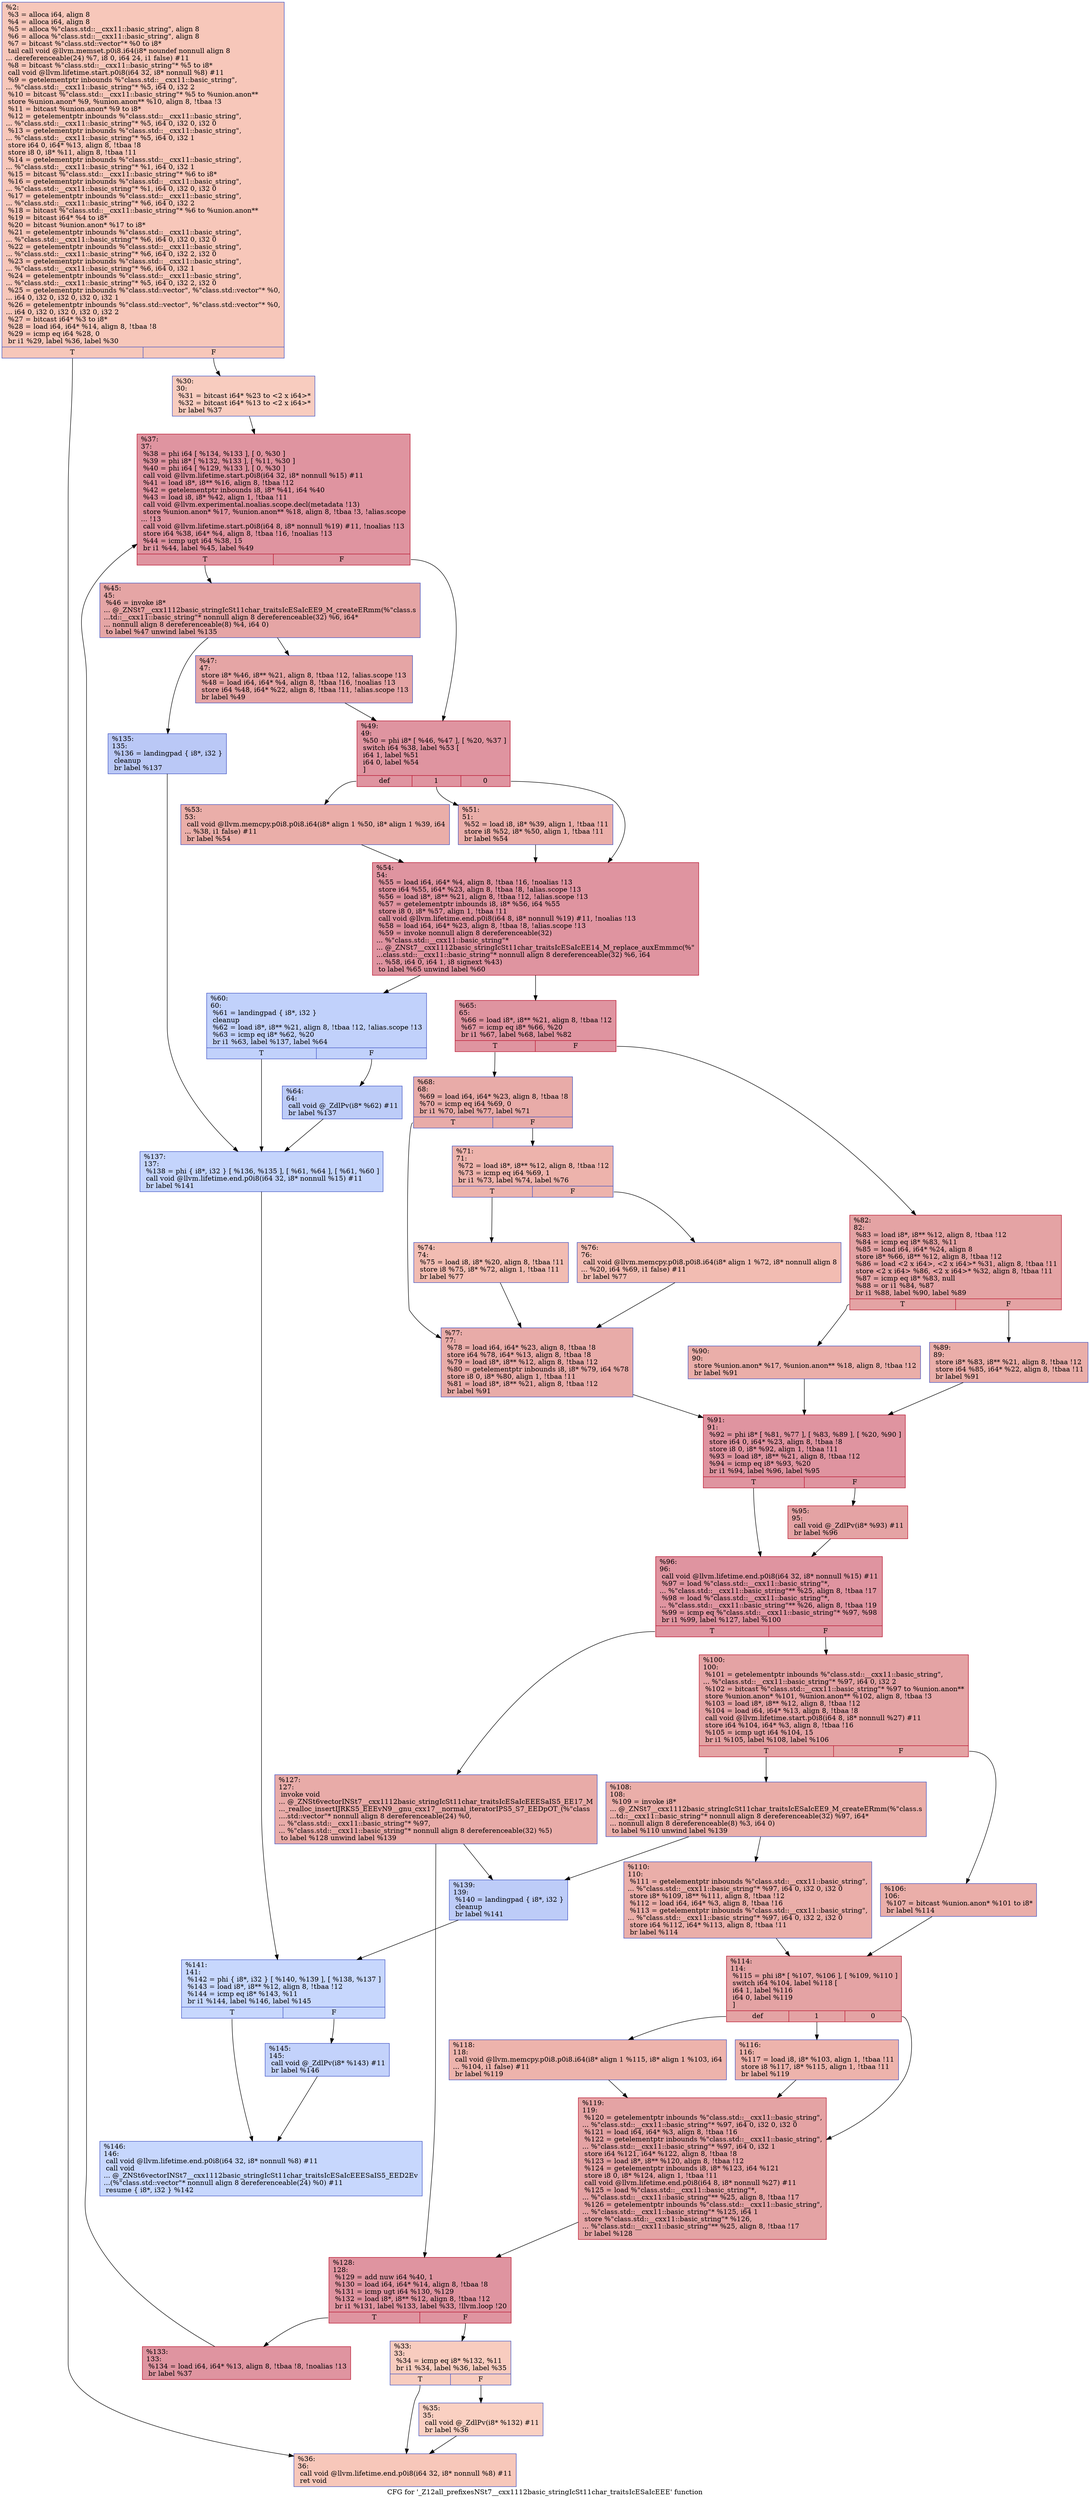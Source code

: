 digraph "CFG for '_Z12all_prefixesNSt7__cxx1112basic_stringIcSt11char_traitsIcESaIcEEE' function" {
	label="CFG for '_Z12all_prefixesNSt7__cxx1112basic_stringIcSt11char_traitsIcESaIcEEE' function";

	Node0x55de3b0e9e20 [shape=record,color="#3d50c3ff", style=filled, fillcolor="#ec7f6370",label="{%2:\l  %3 = alloca i64, align 8\l  %4 = alloca i64, align 8\l  %5 = alloca %\"class.std::__cxx11::basic_string\", align 8\l  %6 = alloca %\"class.std::__cxx11::basic_string\", align 8\l  %7 = bitcast %\"class.std::vector\"* %0 to i8*\l  tail call void @llvm.memset.p0i8.i64(i8* noundef nonnull align 8\l... dereferenceable(24) %7, i8 0, i64 24, i1 false) #11\l  %8 = bitcast %\"class.std::__cxx11::basic_string\"* %5 to i8*\l  call void @llvm.lifetime.start.p0i8(i64 32, i8* nonnull %8) #11\l  %9 = getelementptr inbounds %\"class.std::__cxx11::basic_string\",\l... %\"class.std::__cxx11::basic_string\"* %5, i64 0, i32 2\l  %10 = bitcast %\"class.std::__cxx11::basic_string\"* %5 to %union.anon**\l  store %union.anon* %9, %union.anon** %10, align 8, !tbaa !3\l  %11 = bitcast %union.anon* %9 to i8*\l  %12 = getelementptr inbounds %\"class.std::__cxx11::basic_string\",\l... %\"class.std::__cxx11::basic_string\"* %5, i64 0, i32 0, i32 0\l  %13 = getelementptr inbounds %\"class.std::__cxx11::basic_string\",\l... %\"class.std::__cxx11::basic_string\"* %5, i64 0, i32 1\l  store i64 0, i64* %13, align 8, !tbaa !8\l  store i8 0, i8* %11, align 8, !tbaa !11\l  %14 = getelementptr inbounds %\"class.std::__cxx11::basic_string\",\l... %\"class.std::__cxx11::basic_string\"* %1, i64 0, i32 1\l  %15 = bitcast %\"class.std::__cxx11::basic_string\"* %6 to i8*\l  %16 = getelementptr inbounds %\"class.std::__cxx11::basic_string\",\l... %\"class.std::__cxx11::basic_string\"* %1, i64 0, i32 0, i32 0\l  %17 = getelementptr inbounds %\"class.std::__cxx11::basic_string\",\l... %\"class.std::__cxx11::basic_string\"* %6, i64 0, i32 2\l  %18 = bitcast %\"class.std::__cxx11::basic_string\"* %6 to %union.anon**\l  %19 = bitcast i64* %4 to i8*\l  %20 = bitcast %union.anon* %17 to i8*\l  %21 = getelementptr inbounds %\"class.std::__cxx11::basic_string\",\l... %\"class.std::__cxx11::basic_string\"* %6, i64 0, i32 0, i32 0\l  %22 = getelementptr inbounds %\"class.std::__cxx11::basic_string\",\l... %\"class.std::__cxx11::basic_string\"* %6, i64 0, i32 2, i32 0\l  %23 = getelementptr inbounds %\"class.std::__cxx11::basic_string\",\l... %\"class.std::__cxx11::basic_string\"* %6, i64 0, i32 1\l  %24 = getelementptr inbounds %\"class.std::__cxx11::basic_string\",\l... %\"class.std::__cxx11::basic_string\"* %5, i64 0, i32 2, i32 0\l  %25 = getelementptr inbounds %\"class.std::vector\", %\"class.std::vector\"* %0,\l... i64 0, i32 0, i32 0, i32 0, i32 1\l  %26 = getelementptr inbounds %\"class.std::vector\", %\"class.std::vector\"* %0,\l... i64 0, i32 0, i32 0, i32 0, i32 2\l  %27 = bitcast i64* %3 to i8*\l  %28 = load i64, i64* %14, align 8, !tbaa !8\l  %29 = icmp eq i64 %28, 0\l  br i1 %29, label %36, label %30\l|{<s0>T|<s1>F}}"];
	Node0x55de3b0e9e20:s0 -> Node0x55de3b0ed860;
	Node0x55de3b0e9e20:s1 -> Node0x55de3b0ed8f0;
	Node0x55de3b0ed8f0 [shape=record,color="#3d50c3ff", style=filled, fillcolor="#f08b6e70",label="{%30:\l30:                                               \l  %31 = bitcast i64* %23 to \<2 x i64\>*\l  %32 = bitcast i64* %13 to \<2 x i64\>*\l  br label %37\l}"];
	Node0x55de3b0ed8f0 -> Node0x55de3b0ee330;
	Node0x55de3b0ee3f0 [shape=record,color="#3d50c3ff", style=filled, fillcolor="#f08b6e70",label="{%33:\l33:                                               \l  %34 = icmp eq i8* %132, %11\l  br i1 %34, label %36, label %35\l|{<s0>T|<s1>F}}"];
	Node0x55de3b0ee3f0:s0 -> Node0x55de3b0ed860;
	Node0x55de3b0ee3f0:s1 -> Node0x55de3b0ee540;
	Node0x55de3b0ee540 [shape=record,color="#3d50c3ff", style=filled, fillcolor="#f3947570",label="{%35:\l35:                                               \l  call void @_ZdlPv(i8* %132) #11\l  br label %36\l}"];
	Node0x55de3b0ee540 -> Node0x55de3b0ed860;
	Node0x55de3b0ed860 [shape=record,color="#3d50c3ff", style=filled, fillcolor="#ec7f6370",label="{%36:\l36:                                               \l  call void @llvm.lifetime.end.p0i8(i64 32, i8* nonnull %8) #11\l  ret void\l}"];
	Node0x55de3b0ee330 [shape=record,color="#b70d28ff", style=filled, fillcolor="#b70d2870",label="{%37:\l37:                                               \l  %38 = phi i64 [ %134, %133 ], [ 0, %30 ]\l  %39 = phi i8* [ %132, %133 ], [ %11, %30 ]\l  %40 = phi i64 [ %129, %133 ], [ 0, %30 ]\l  call void @llvm.lifetime.start.p0i8(i64 32, i8* nonnull %15) #11\l  %41 = load i8*, i8** %16, align 8, !tbaa !12\l  %42 = getelementptr inbounds i8, i8* %41, i64 %40\l  %43 = load i8, i8* %42, align 1, !tbaa !11\l  call void @llvm.experimental.noalias.scope.decl(metadata !13)\l  store %union.anon* %17, %union.anon** %18, align 8, !tbaa !3, !alias.scope\l... !13\l  call void @llvm.lifetime.start.p0i8(i64 8, i8* nonnull %19) #11, !noalias !13\l  store i64 %38, i64* %4, align 8, !tbaa !16, !noalias !13\l  %44 = icmp ugt i64 %38, 15\l  br i1 %44, label %45, label %49\l|{<s0>T|<s1>F}}"];
	Node0x55de3b0ee330:s0 -> Node0x55de3b0f10d0;
	Node0x55de3b0ee330:s1 -> Node0x55de3b0f1160;
	Node0x55de3b0f10d0 [shape=record,color="#3d50c3ff", style=filled, fillcolor="#c5333470",label="{%45:\l45:                                               \l  %46 = invoke i8*\l... @_ZNSt7__cxx1112basic_stringIcSt11char_traitsIcESaIcEE9_M_createERmm(%\"class.s\l...td::__cxx11::basic_string\"* nonnull align 8 dereferenceable(32) %6, i64*\l... nonnull align 8 dereferenceable(8) %4, i64 0)\l          to label %47 unwind label %135\l}"];
	Node0x55de3b0f10d0 -> Node0x55de3b0f1390;
	Node0x55de3b0f10d0 -> Node0x55de3b0f13e0;
	Node0x55de3b0f1390 [shape=record,color="#3d50c3ff", style=filled, fillcolor="#c5333470",label="{%47:\l47:                                               \l  store i8* %46, i8** %21, align 8, !tbaa !12, !alias.scope !13\l  %48 = load i64, i64* %4, align 8, !tbaa !16, !noalias !13\l  store i64 %48, i64* %22, align 8, !tbaa !11, !alias.scope !13\l  br label %49\l}"];
	Node0x55de3b0f1390 -> Node0x55de3b0f1160;
	Node0x55de3b0f1160 [shape=record,color="#b70d28ff", style=filled, fillcolor="#b70d2870",label="{%49:\l49:                                               \l  %50 = phi i8* [ %46, %47 ], [ %20, %37 ]\l  switch i64 %38, label %53 [\l    i64 1, label %51\l    i64 0, label %54\l  ]\l|{<s0>def|<s1>1|<s2>0}}"];
	Node0x55de3b0f1160:s0 -> Node0x55de3b0f2640;
	Node0x55de3b0f1160:s1 -> Node0x55de3b0f26c0;
	Node0x55de3b0f1160:s2 -> Node0x55de3b0f2750;
	Node0x55de3b0f26c0 [shape=record,color="#3d50c3ff", style=filled, fillcolor="#d0473d70",label="{%51:\l51:                                               \l  %52 = load i8, i8* %39, align 1, !tbaa !11\l  store i8 %52, i8* %50, align 1, !tbaa !11\l  br label %54\l}"];
	Node0x55de3b0f26c0 -> Node0x55de3b0f2750;
	Node0x55de3b0f2640 [shape=record,color="#3d50c3ff", style=filled, fillcolor="#d0473d70",label="{%53:\l53:                                               \l  call void @llvm.memcpy.p0i8.p0i8.i64(i8* align 1 %50, i8* align 1 %39, i64\l... %38, i1 false) #11\l  br label %54\l}"];
	Node0x55de3b0f2640 -> Node0x55de3b0f2750;
	Node0x55de3b0f2750 [shape=record,color="#b70d28ff", style=filled, fillcolor="#b70d2870",label="{%54:\l54:                                               \l  %55 = load i64, i64* %4, align 8, !tbaa !16, !noalias !13\l  store i64 %55, i64* %23, align 8, !tbaa !8, !alias.scope !13\l  %56 = load i8*, i8** %21, align 8, !tbaa !12, !alias.scope !13\l  %57 = getelementptr inbounds i8, i8* %56, i64 %55\l  store i8 0, i8* %57, align 1, !tbaa !11\l  call void @llvm.lifetime.end.p0i8(i64 8, i8* nonnull %19) #11, !noalias !13\l  %58 = load i64, i64* %23, align 8, !tbaa !8, !alias.scope !13\l  %59 = invoke nonnull align 8 dereferenceable(32)\l... %\"class.std::__cxx11::basic_string\"*\l... @_ZNSt7__cxx1112basic_stringIcSt11char_traitsIcESaIcEE14_M_replace_auxEmmmc(%\"\l...class.std::__cxx11::basic_string\"* nonnull align 8 dereferenceable(32) %6, i64\l... %58, i64 0, i64 1, i8 signext %43)\l          to label %65 unwind label %60\l}"];
	Node0x55de3b0f2750 -> Node0x55de3b0f3360;
	Node0x55de3b0f2750 -> Node0x55de3b0f33f0;
	Node0x55de3b0f33f0 [shape=record,color="#3d50c3ff", style=filled, fillcolor="#7396f570",label="{%60:\l60:                                               \l  %61 = landingpad \{ i8*, i32 \}\l          cleanup\l  %62 = load i8*, i8** %21, align 8, !tbaa !12, !alias.scope !13\l  %63 = icmp eq i8* %62, %20\l  br i1 %63, label %137, label %64\l|{<s0>T|<s1>F}}"];
	Node0x55de3b0f33f0:s0 -> Node0x55de3b0f3ae0;
	Node0x55de3b0f33f0:s1 -> Node0x55de3b0f3b70;
	Node0x55de3b0f3b70 [shape=record,color="#3d50c3ff", style=filled, fillcolor="#6a8bef70",label="{%64:\l64:                                               \l  call void @_ZdlPv(i8* %62) #11\l  br label %137\l}"];
	Node0x55de3b0f3b70 -> Node0x55de3b0f3ae0;
	Node0x55de3b0f3360 [shape=record,color="#b70d28ff", style=filled, fillcolor="#b70d2870",label="{%65:\l65:                                               \l  %66 = load i8*, i8** %21, align 8, !tbaa !12\l  %67 = icmp eq i8* %66, %20\l  br i1 %67, label %68, label %82\l|{<s0>T|<s1>F}}"];
	Node0x55de3b0f3360:s0 -> Node0x55de3b0f4340;
	Node0x55de3b0f3360:s1 -> Node0x55de3b0f4390;
	Node0x55de3b0f4340 [shape=record,color="#3d50c3ff", style=filled, fillcolor="#cc403a70",label="{%68:\l68:                                               \l  %69 = load i64, i64* %23, align 8, !tbaa !8\l  %70 = icmp eq i64 %69, 0\l  br i1 %70, label %77, label %71\l|{<s0>T|<s1>F}}"];
	Node0x55de3b0f4340:s0 -> Node0x55de3b0f4590;
	Node0x55de3b0f4340:s1 -> Node0x55de3b0f45e0;
	Node0x55de3b0f45e0 [shape=record,color="#3d50c3ff", style=filled, fillcolor="#d6524470",label="{%71:\l71:                                               \l  %72 = load i8*, i8** %12, align 8, !tbaa !12\l  %73 = icmp eq i64 %69, 1\l  br i1 %73, label %74, label %76\l|{<s0>T|<s1>F}}"];
	Node0x55de3b0f45e0:s0 -> Node0x55de3b0f4820;
	Node0x55de3b0f45e0:s1 -> Node0x55de3b0f4870;
	Node0x55de3b0f4820 [shape=record,color="#3d50c3ff", style=filled, fillcolor="#e1675170",label="{%74:\l74:                                               \l  %75 = load i8, i8* %20, align 8, !tbaa !11\l  store i8 %75, i8* %72, align 1, !tbaa !11\l  br label %77\l}"];
	Node0x55de3b0f4820 -> Node0x55de3b0f4590;
	Node0x55de3b0f4870 [shape=record,color="#3d50c3ff", style=filled, fillcolor="#e1675170",label="{%76:\l76:                                               \l  call void @llvm.memcpy.p0i8.p0i8.i64(i8* align 1 %72, i8* nonnull align 8\l... %20, i64 %69, i1 false) #11\l  br label %77\l}"];
	Node0x55de3b0f4870 -> Node0x55de3b0f4590;
	Node0x55de3b0f4590 [shape=record,color="#3d50c3ff", style=filled, fillcolor="#cc403a70",label="{%77:\l77:                                               \l  %78 = load i64, i64* %23, align 8, !tbaa !8\l  store i64 %78, i64* %13, align 8, !tbaa !8\l  %79 = load i8*, i8** %12, align 8, !tbaa !12\l  %80 = getelementptr inbounds i8, i8* %79, i64 %78\l  store i8 0, i8* %80, align 1, !tbaa !11\l  %81 = load i8*, i8** %21, align 8, !tbaa !12\l  br label %91\l}"];
	Node0x55de3b0f4590 -> Node0x55de3b0f50b0;
	Node0x55de3b0f4390 [shape=record,color="#b70d28ff", style=filled, fillcolor="#c32e3170",label="{%82:\l82:                                               \l  %83 = load i8*, i8** %12, align 8, !tbaa !12\l  %84 = icmp eq i8* %83, %11\l  %85 = load i64, i64* %24, align 8\l  store i8* %66, i8** %12, align 8, !tbaa !12\l  %86 = load \<2 x i64\>, \<2 x i64\>* %31, align 8, !tbaa !11\l  store \<2 x i64\> %86, \<2 x i64\>* %32, align 8, !tbaa !11\l  %87 = icmp eq i8* %83, null\l  %88 = or i1 %84, %87\l  br i1 %88, label %90, label %89\l|{<s0>T|<s1>F}}"];
	Node0x55de3b0f4390:s0 -> Node0x55de3b0f5590;
	Node0x55de3b0f4390:s1 -> Node0x55de3b0f55e0;
	Node0x55de3b0f55e0 [shape=record,color="#3d50c3ff", style=filled, fillcolor="#d0473d70",label="{%89:\l89:                                               \l  store i8* %83, i8** %21, align 8, !tbaa !12\l  store i64 %85, i64* %22, align 8, !tbaa !11\l  br label %91\l}"];
	Node0x55de3b0f55e0 -> Node0x55de3b0f50b0;
	Node0x55de3b0f5590 [shape=record,color="#3d50c3ff", style=filled, fillcolor="#d0473d70",label="{%90:\l90:                                               \l  store %union.anon* %17, %union.anon** %18, align 8, !tbaa !12\l  br label %91\l}"];
	Node0x55de3b0f5590 -> Node0x55de3b0f50b0;
	Node0x55de3b0f50b0 [shape=record,color="#b70d28ff", style=filled, fillcolor="#b70d2870",label="{%91:\l91:                                               \l  %92 = phi i8* [ %81, %77 ], [ %83, %89 ], [ %20, %90 ]\l  store i64 0, i64* %23, align 8, !tbaa !8\l  store i8 0, i8* %92, align 1, !tbaa !11\l  %93 = load i8*, i8** %21, align 8, !tbaa !12\l  %94 = icmp eq i8* %93, %20\l  br i1 %94, label %96, label %95\l|{<s0>T|<s1>F}}"];
	Node0x55de3b0f50b0:s0 -> Node0x55de3b0f5c60;
	Node0x55de3b0f50b0:s1 -> Node0x55de3b0f5cb0;
	Node0x55de3b0f5cb0 [shape=record,color="#b70d28ff", style=filled, fillcolor="#c32e3170",label="{%95:\l95:                                               \l  call void @_ZdlPv(i8* %93) #11\l  br label %96\l}"];
	Node0x55de3b0f5cb0 -> Node0x55de3b0f5c60;
	Node0x55de3b0f5c60 [shape=record,color="#b70d28ff", style=filled, fillcolor="#b70d2870",label="{%96:\l96:                                               \l  call void @llvm.lifetime.end.p0i8(i64 32, i8* nonnull %15) #11\l  %97 = load %\"class.std::__cxx11::basic_string\"*,\l... %\"class.std::__cxx11::basic_string\"** %25, align 8, !tbaa !17\l  %98 = load %\"class.std::__cxx11::basic_string\"*,\l... %\"class.std::__cxx11::basic_string\"** %26, align 8, !tbaa !19\l  %99 = icmp eq %\"class.std::__cxx11::basic_string\"* %97, %98\l  br i1 %99, label %127, label %100\l|{<s0>T|<s1>F}}"];
	Node0x55de3b0f5c60:s0 -> Node0x55de3b0f62f0;
	Node0x55de3b0f5c60:s1 -> Node0x55de3b0f6380;
	Node0x55de3b0f6380 [shape=record,color="#b70d28ff", style=filled, fillcolor="#c32e3170",label="{%100:\l100:                                              \l  %101 = getelementptr inbounds %\"class.std::__cxx11::basic_string\",\l... %\"class.std::__cxx11::basic_string\"* %97, i64 0, i32 2\l  %102 = bitcast %\"class.std::__cxx11::basic_string\"* %97 to %union.anon**\l  store %union.anon* %101, %union.anon** %102, align 8, !tbaa !3\l  %103 = load i8*, i8** %12, align 8, !tbaa !12\l  %104 = load i64, i64* %13, align 8, !tbaa !8\l  call void @llvm.lifetime.start.p0i8(i64 8, i8* nonnull %27) #11\l  store i64 %104, i64* %3, align 8, !tbaa !16\l  %105 = icmp ugt i64 %104, 15\l  br i1 %105, label %108, label %106\l|{<s0>T|<s1>F}}"];
	Node0x55de3b0f6380:s0 -> Node0x55de3b0f69f0;
	Node0x55de3b0f6380:s1 -> Node0x55de3b0f6a40;
	Node0x55de3b0f6a40 [shape=record,color="#3d50c3ff", style=filled, fillcolor="#d0473d70",label="{%106:\l106:                                              \l  %107 = bitcast %union.anon* %101 to i8*\l  br label %114\l}"];
	Node0x55de3b0f6a40 -> Node0x55de3b0f6bf0;
	Node0x55de3b0f69f0 [shape=record,color="#3d50c3ff", style=filled, fillcolor="#d0473d70",label="{%108:\l108:                                              \l  %109 = invoke i8*\l... @_ZNSt7__cxx1112basic_stringIcSt11char_traitsIcESaIcEE9_M_createERmm(%\"class.s\l...td::__cxx11::basic_string\"* nonnull align 8 dereferenceable(32) %97, i64*\l... nonnull align 8 dereferenceable(8) %3, i64 0)\l          to label %110 unwind label %139\l}"];
	Node0x55de3b0f69f0 -> Node0x55de3b0f6d00;
	Node0x55de3b0f69f0 -> Node0x55de3b0f6d50;
	Node0x55de3b0f6d00 [shape=record,color="#3d50c3ff", style=filled, fillcolor="#d0473d70",label="{%110:\l110:                                              \l  %111 = getelementptr inbounds %\"class.std::__cxx11::basic_string\",\l... %\"class.std::__cxx11::basic_string\"* %97, i64 0, i32 0, i32 0\l  store i8* %109, i8** %111, align 8, !tbaa !12\l  %112 = load i64, i64* %3, align 8, !tbaa !16\l  %113 = getelementptr inbounds %\"class.std::__cxx11::basic_string\",\l... %\"class.std::__cxx11::basic_string\"* %97, i64 0, i32 2, i32 0\l  store i64 %112, i64* %113, align 8, !tbaa !11\l  br label %114\l}"];
	Node0x55de3b0f6d00 -> Node0x55de3b0f6bf0;
	Node0x55de3b0f6bf0 [shape=record,color="#b70d28ff", style=filled, fillcolor="#c32e3170",label="{%114:\l114:                                              \l  %115 = phi i8* [ %107, %106 ], [ %109, %110 ]\l  switch i64 %104, label %118 [\l    i64 1, label %116\l    i64 0, label %119\l  ]\l|{<s0>def|<s1>1|<s2>0}}"];
	Node0x55de3b0f6bf0:s0 -> Node0x55de3b0ebdf0;
	Node0x55de3b0f6bf0:s1 -> Node0x55de3b0ebe40;
	Node0x55de3b0f6bf0:s2 -> Node0x55de3b0ebe90;
	Node0x55de3b0ebe40 [shape=record,color="#3d50c3ff", style=filled, fillcolor="#d6524470",label="{%116:\l116:                                              \l  %117 = load i8, i8* %103, align 1, !tbaa !11\l  store i8 %117, i8* %115, align 1, !tbaa !11\l  br label %119\l}"];
	Node0x55de3b0ebe40 -> Node0x55de3b0ebe90;
	Node0x55de3b0ebdf0 [shape=record,color="#3d50c3ff", style=filled, fillcolor="#d6524470",label="{%118:\l118:                                              \l  call void @llvm.memcpy.p0i8.p0i8.i64(i8* align 1 %115, i8* align 1 %103, i64\l... %104, i1 false) #11\l  br label %119\l}"];
	Node0x55de3b0ebdf0 -> Node0x55de3b0ebe90;
	Node0x55de3b0ebe90 [shape=record,color="#b70d28ff", style=filled, fillcolor="#c32e3170",label="{%119:\l119:                                              \l  %120 = getelementptr inbounds %\"class.std::__cxx11::basic_string\",\l... %\"class.std::__cxx11::basic_string\"* %97, i64 0, i32 0, i32 0\l  %121 = load i64, i64* %3, align 8, !tbaa !16\l  %122 = getelementptr inbounds %\"class.std::__cxx11::basic_string\",\l... %\"class.std::__cxx11::basic_string\"* %97, i64 0, i32 1\l  store i64 %121, i64* %122, align 8, !tbaa !8\l  %123 = load i8*, i8** %120, align 8, !tbaa !12\l  %124 = getelementptr inbounds i8, i8* %123, i64 %121\l  store i8 0, i8* %124, align 1, !tbaa !11\l  call void @llvm.lifetime.end.p0i8(i64 8, i8* nonnull %27) #11\l  %125 = load %\"class.std::__cxx11::basic_string\"*,\l... %\"class.std::__cxx11::basic_string\"** %25, align 8, !tbaa !17\l  %126 = getelementptr inbounds %\"class.std::__cxx11::basic_string\",\l... %\"class.std::__cxx11::basic_string\"* %125, i64 1\l  store %\"class.std::__cxx11::basic_string\"* %126,\l... %\"class.std::__cxx11::basic_string\"** %25, align 8, !tbaa !17\l  br label %128\l}"];
	Node0x55de3b0ebe90 -> Node0x55de3b0f8fe0;
	Node0x55de3b0f62f0 [shape=record,color="#3d50c3ff", style=filled, fillcolor="#cc403a70",label="{%127:\l127:                                              \l  invoke void\l... @_ZNSt6vectorINSt7__cxx1112basic_stringIcSt11char_traitsIcESaIcEEESaIS5_EE17_M\l..._realloc_insertIJRKS5_EEEvN9__gnu_cxx17__normal_iteratorIPS5_S7_EEDpOT_(%\"class\l....std::vector\"* nonnull align 8 dereferenceable(24) %0,\l... %\"class.std::__cxx11::basic_string\"* %97,\l... %\"class.std::__cxx11::basic_string\"* nonnull align 8 dereferenceable(32) %5)\l          to label %128 unwind label %139\l}"];
	Node0x55de3b0f62f0 -> Node0x55de3b0f8fe0;
	Node0x55de3b0f62f0 -> Node0x55de3b0f6d50;
	Node0x55de3b0f8fe0 [shape=record,color="#b70d28ff", style=filled, fillcolor="#b70d2870",label="{%128:\l128:                                              \l  %129 = add nuw i64 %40, 1\l  %130 = load i64, i64* %14, align 8, !tbaa !8\l  %131 = icmp ugt i64 %130, %129\l  %132 = load i8*, i8** %12, align 8, !tbaa !12\l  br i1 %131, label %133, label %33, !llvm.loop !20\l|{<s0>T|<s1>F}}"];
	Node0x55de3b0f8fe0:s0 -> Node0x55de3b0eeb90;
	Node0x55de3b0f8fe0:s1 -> Node0x55de3b0ee3f0;
	Node0x55de3b0eeb90 [shape=record,color="#b70d28ff", style=filled, fillcolor="#b70d2870",label="{%133:\l133:                                              \l  %134 = load i64, i64* %13, align 8, !tbaa !8, !noalias !13\l  br label %37\l}"];
	Node0x55de3b0eeb90 -> Node0x55de3b0ee330;
	Node0x55de3b0f13e0 [shape=record,color="#3d50c3ff", style=filled, fillcolor="#6282ea70",label="{%135:\l135:                                              \l  %136 = landingpad \{ i8*, i32 \}\l          cleanup\l  br label %137\l}"];
	Node0x55de3b0f13e0 -> Node0x55de3b0f3ae0;
	Node0x55de3b0f3ae0 [shape=record,color="#3d50c3ff", style=filled, fillcolor="#7a9df870",label="{%137:\l137:                                              \l  %138 = phi \{ i8*, i32 \} [ %136, %135 ], [ %61, %64 ], [ %61, %60 ]\l  call void @llvm.lifetime.end.p0i8(i64 32, i8* nonnull %15) #11\l  br label %141\l}"];
	Node0x55de3b0f3ae0 -> Node0x55de3b0fa3b0;
	Node0x55de3b0f6d50 [shape=record,color="#3d50c3ff", style=filled, fillcolor="#6a8bef70",label="{%139:\l139:                                              \l  %140 = landingpad \{ i8*, i32 \}\l          cleanup\l  br label %141\l}"];
	Node0x55de3b0f6d50 -> Node0x55de3b0fa3b0;
	Node0x55de3b0fa3b0 [shape=record,color="#3d50c3ff", style=filled, fillcolor="#81a4fb70",label="{%141:\l141:                                              \l  %142 = phi \{ i8*, i32 \} [ %140, %139 ], [ %138, %137 ]\l  %143 = load i8*, i8** %12, align 8, !tbaa !12\l  %144 = icmp eq i8* %143, %11\l  br i1 %144, label %146, label %145\l|{<s0>T|<s1>F}}"];
	Node0x55de3b0fa3b0:s0 -> Node0x55de3b0fa6e0;
	Node0x55de3b0fa3b0:s1 -> Node0x55de3b0fa730;
	Node0x55de3b0fa730 [shape=record,color="#3d50c3ff", style=filled, fillcolor="#779af770",label="{%145:\l145:                                              \l  call void @_ZdlPv(i8* %143) #11\l  br label %146\l}"];
	Node0x55de3b0fa730 -> Node0x55de3b0fa6e0;
	Node0x55de3b0fa6e0 [shape=record,color="#3d50c3ff", style=filled, fillcolor="#81a4fb70",label="{%146:\l146:                                              \l  call void @llvm.lifetime.end.p0i8(i64 32, i8* nonnull %8) #11\l  call void\l... @_ZNSt6vectorINSt7__cxx1112basic_stringIcSt11char_traitsIcESaIcEEESaIS5_EED2Ev\l...(%\"class.std::vector\"* nonnull align 8 dereferenceable(24) %0) #11\l  resume \{ i8*, i32 \} %142\l}"];
}
